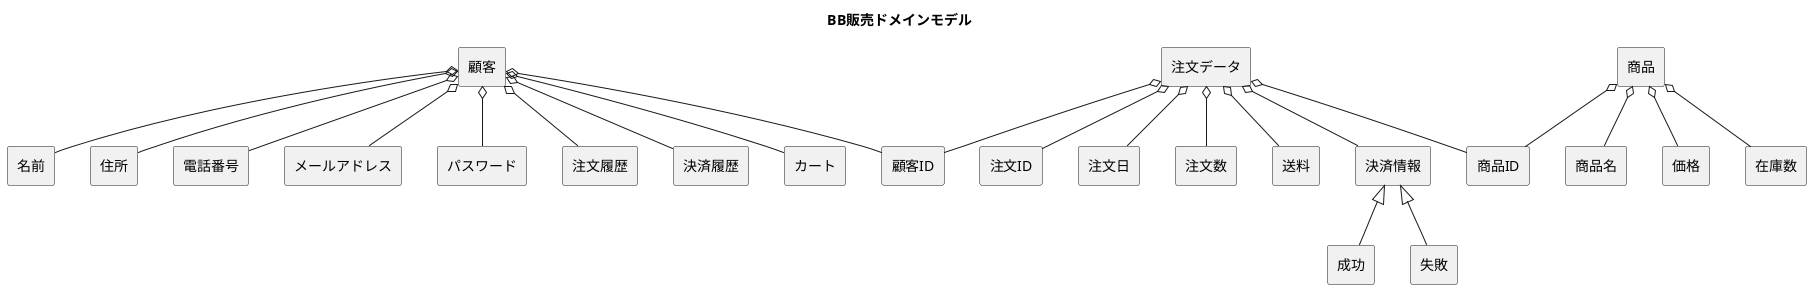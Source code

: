 @startuml

title BB販売ドメインモデル
skinparam componentStyle rectangle
[顧客] o-- [顧客ID]
[顧客] o-- [名前]
[顧客] o-- [住所]
[顧客] o-- [電話番号]
[顧客] o-- [メールアドレス]
[顧客] o-- [パスワード]
[顧客] o-- [注文履歴]
[顧客] o-- [決済履歴]
[顧客] o-- [カート]

[注文データ] o-- [注文ID]
[注文データ] o-- [顧客ID]
[注文データ] o-- [商品ID]
[注文データ] o-- [注文日]
[注文データ] o-- [注文数]
[注文データ] o-- [送料]
[注文データ] o-- [決済情報]

[決済情報] <|-- [成功]
[決済情報] <|-- [失敗]

[商品] o-- [商品ID]
[商品] o-- [商品名]
[商品] o-- [価格]
[商品] o-- [在庫数]

@enduml